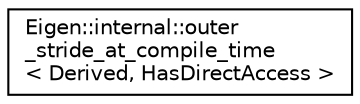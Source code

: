 digraph "Graphical Class Hierarchy"
{
  edge [fontname="Helvetica",fontsize="10",labelfontname="Helvetica",labelfontsize="10"];
  node [fontname="Helvetica",fontsize="10",shape=record];
  rankdir="LR";
  Node1 [label="Eigen::internal::outer\l_stride_at_compile_time\l\< Derived, HasDirectAccess \>",height=0.2,width=0.4,color="black", fillcolor="white", style="filled",URL="$struct_eigen_1_1internal_1_1outer__stride__at__compile__time.html"];
}
